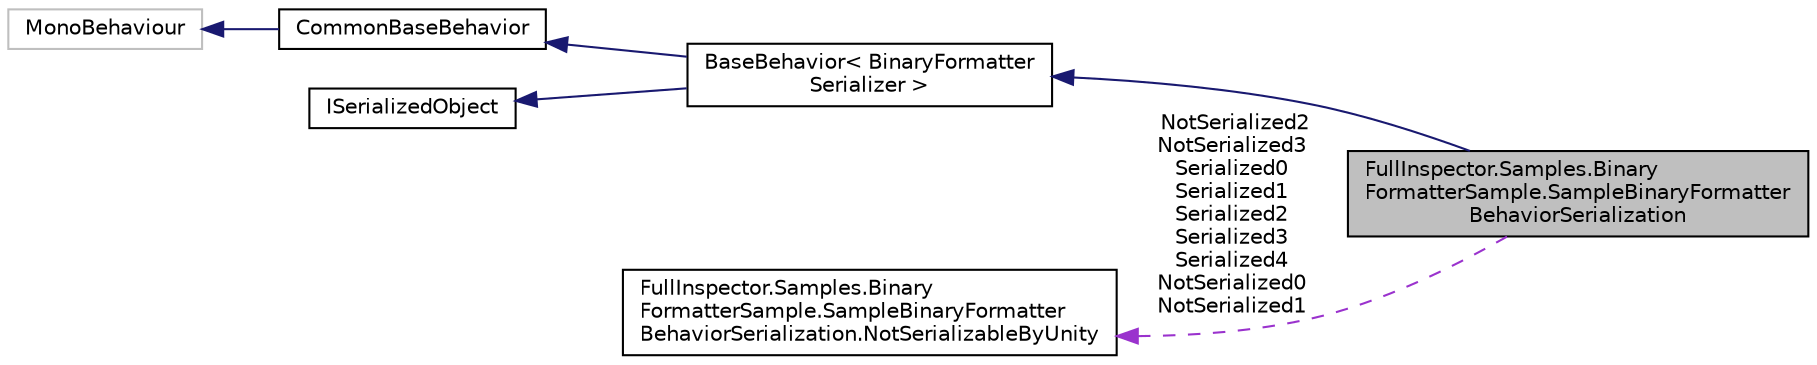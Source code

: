 digraph "FullInspector.Samples.BinaryFormatterSample.SampleBinaryFormatterBehaviorSerialization"
{
  edge [fontname="Helvetica",fontsize="10",labelfontname="Helvetica",labelfontsize="10"];
  node [fontname="Helvetica",fontsize="10",shape=record];
  rankdir="LR";
  Node1 [label="FullInspector.Samples.Binary\lFormatterSample.SampleBinaryFormatter\lBehaviorSerialization",height=0.2,width=0.4,color="black", fillcolor="grey75", style="filled" fontcolor="black"];
  Node2 -> Node1 [dir="back",color="midnightblue",fontsize="10",style="solid",fontname="Helvetica"];
  Node2 [label="BaseBehavior\< BinaryFormatter\lSerializer \>",height=0.2,width=0.4,color="black", fillcolor="white", style="filled",URL="$class_full_inspector_1_1_base_behavior_3_01_t_serializer_01_4.html",tooltip="Provides a better inspector and serialization experience in Unity. "];
  Node3 -> Node2 [dir="back",color="midnightblue",fontsize="10",style="solid",fontname="Helvetica"];
  Node3 [label="CommonBaseBehavior",height=0.2,width=0.4,color="black", fillcolor="white", style="filled",URL="$class_full_inspector_1_1_internal_1_1_common_base_behavior.html",tooltip="A common class that derives from MonoBehavior so that we can provide a custom editor for BaseBehavior..."];
  Node4 -> Node3 [dir="back",color="midnightblue",fontsize="10",style="solid",fontname="Helvetica"];
  Node4 [label="MonoBehaviour",height=0.2,width=0.4,color="grey75", fillcolor="white", style="filled"];
  Node5 -> Node2 [dir="back",color="midnightblue",fontsize="10",style="solid",fontname="Helvetica"];
  Node5 [label="ISerializedObject",height=0.2,width=0.4,color="black", fillcolor="white", style="filled",URL="$interface_full_inspector_1_1_i_serialized_object.html",tooltip="The API that the editor code needs to interact with UnityObjects. "];
  Node6 -> Node1 [dir="back",color="darkorchid3",fontsize="10",style="dashed",label=" NotSerialized2\nNotSerialized3\nSerialized0\nSerialized1\nSerialized2\nSerialized3\nSerialized4\nNotSerialized0\nNotSerialized1" ,fontname="Helvetica"];
  Node6 [label="FullInspector.Samples.Binary\lFormatterSample.SampleBinaryFormatter\lBehaviorSerialization.NotSerializableByUnity",height=0.2,width=0.4,color="black", fillcolor="white", style="filled",URL="$struct_full_inspector_1_1_samples_1_1_binary_formatter_sample_1_1_sample_binary_formatter_behavibb6c6006cbfe6ecf9543d0ccc4757e60.html"];
}
